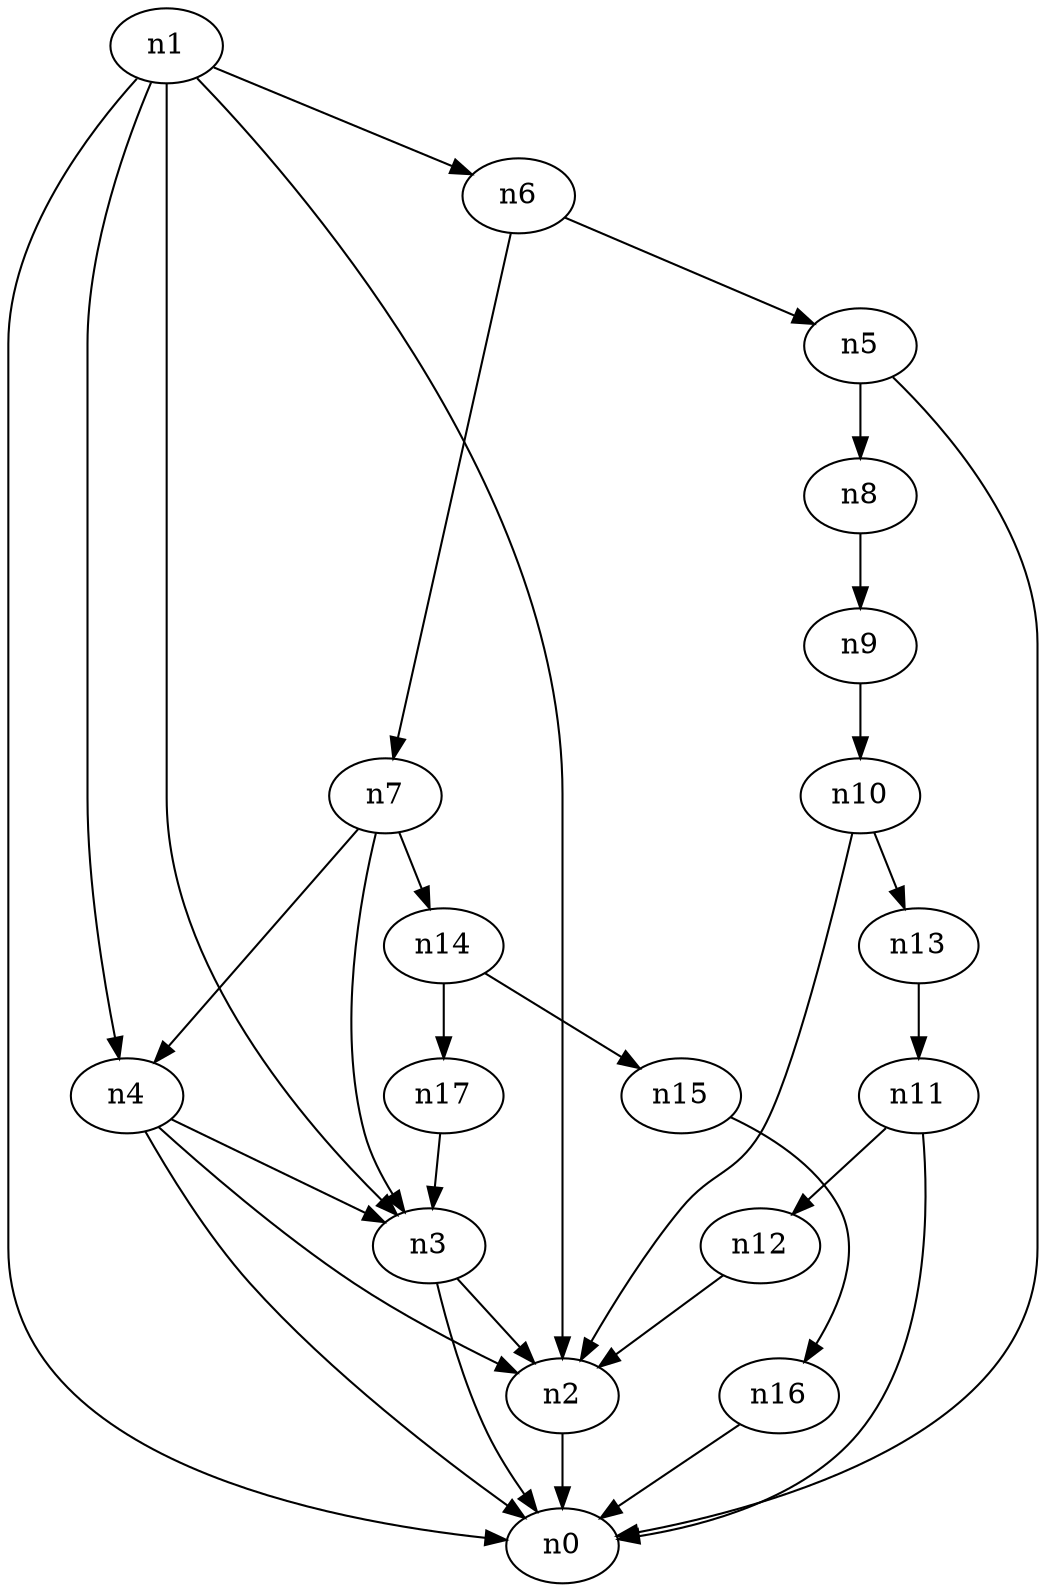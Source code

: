 digraph G {
	n1 -> n0	 [_graphml_id=e0];
	n1 -> n2	 [_graphml_id=e1];
	n1 -> n3	 [_graphml_id=e6];
	n1 -> n4	 [_graphml_id=e9];
	n1 -> n6	 [_graphml_id=e12];
	n2 -> n0	 [_graphml_id=e5];
	n3 -> n0	 [_graphml_id=e8];
	n3 -> n2	 [_graphml_id=e2];
	n4 -> n0	 [_graphml_id=e4];
	n4 -> n2	 [_graphml_id=e7];
	n4 -> n3	 [_graphml_id=e3];
	n5 -> n0	 [_graphml_id=e10];
	n5 -> n8	 [_graphml_id=e16];
	n6 -> n5	 [_graphml_id=e11];
	n6 -> n7	 [_graphml_id=e15];
	n7 -> n3	 [_graphml_id=e13];
	n7 -> n4	 [_graphml_id=e14];
	n7 -> n14	 [_graphml_id=e25];
	n8 -> n9	 [_graphml_id=e17];
	n9 -> n10	 [_graphml_id=e18];
	n10 -> n2	 [_graphml_id=e19];
	n10 -> n13	 [_graphml_id=e23];
	n11 -> n0	 [_graphml_id=e20];
	n11 -> n12	 [_graphml_id=e21];
	n12 -> n2	 [_graphml_id=e22];
	n13 -> n11	 [_graphml_id=e24];
	n14 -> n15	 [_graphml_id=e26];
	n14 -> n17	 [_graphml_id=e30];
	n15 -> n16	 [_graphml_id=e27];
	n16 -> n0	 [_graphml_id=e28];
	n17 -> n3	 [_graphml_id=e29];
}
